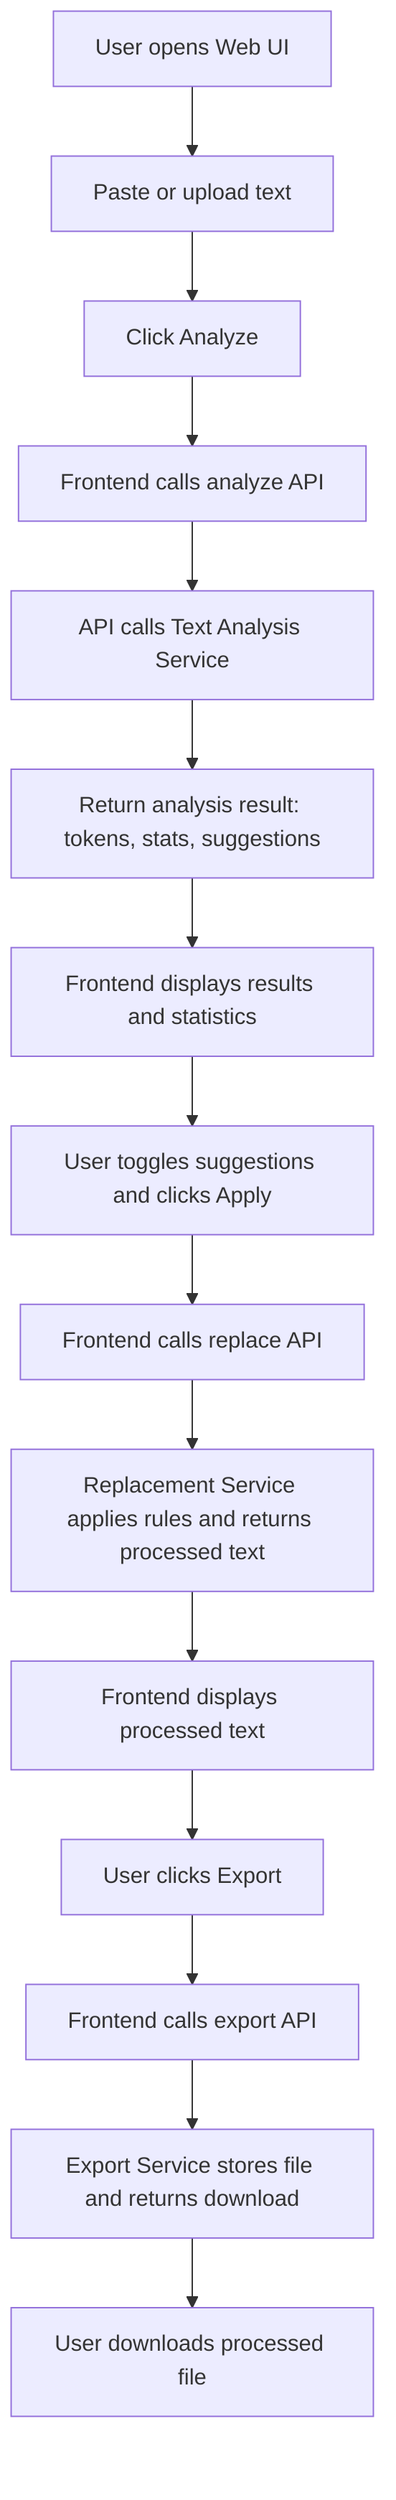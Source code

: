 %% User Workflow — PoRemoveBad
%% High-level user workflow for regenerating the UI/UX

flowchart TD
  A[User opens Web UI] --> B[Paste or upload text]
  B --> C[Click Analyze]
  C --> D[Frontend calls analyze API]
  D --> E[API calls Text Analysis Service]
  E --> F[Return analysis result: tokens, stats, suggestions]
  F --> G[Frontend displays results and statistics]
  G --> H[User toggles suggestions and clicks Apply]
  H --> I[Frontend calls replace API]
  I --> J[Replacement Service applies rules and returns processed text]
  J --> K[Frontend displays processed text]
  K --> L[User clicks Export]
  L --> M[Frontend calls export API]
  M --> N[Export Service stores file and returns download]
  N --> O[User downloads processed file]